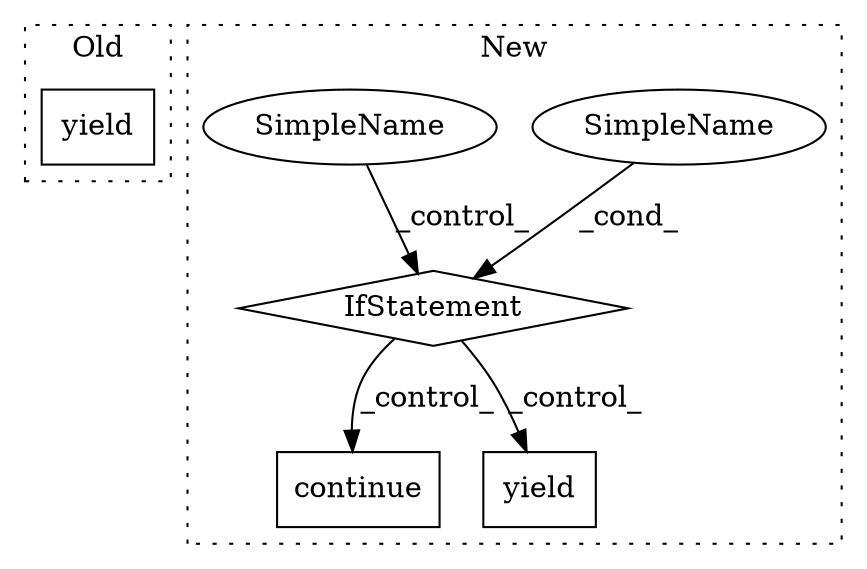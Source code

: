 digraph G {
subgraph cluster0 {
1 [label="yield" a="112" s="2326" l="7" shape="box"];
label = "Old";
style="dotted";
}
subgraph cluster1 {
2 [label="continue" a="18" s="4143" l="9" shape="box"];
3 [label="IfStatement" a="25" s="4023,4047" l="4,2" shape="diamond"];
4 [label="SimpleName" a="42" s="" l="" shape="ellipse"];
5 [label="yield" a="112" s="4061" l="7" shape="box"];
6 [label="SimpleName" a="42" s="" l="" shape="ellipse"];
label = "New";
style="dotted";
}
3 -> 5 [label="_control_"];
3 -> 2 [label="_control_"];
4 -> 3 [label="_cond_"];
6 -> 3 [label="_control_"];
}